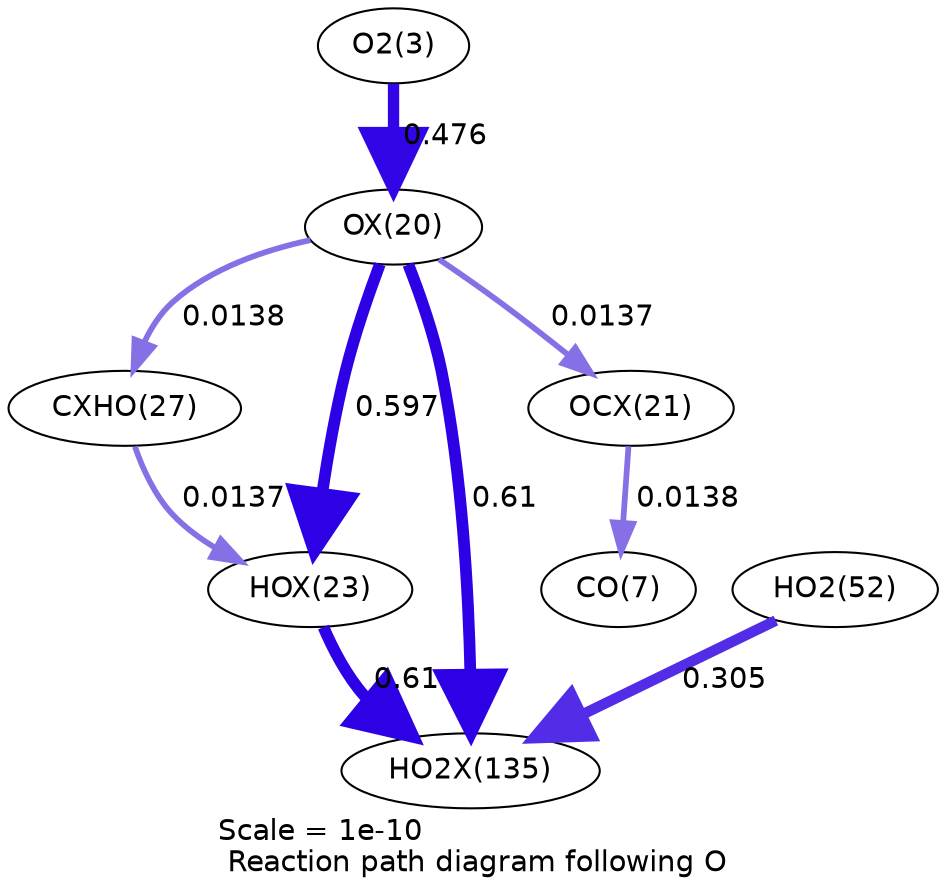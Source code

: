 digraph reaction_paths {
center=1;
s5 -> s28[fontname="Helvetica", penwidth=5.44, arrowsize=2.72, color="0.7, 0.976, 0.9"
, label=" 0.476"];
s28 -> s31[fontname="Helvetica", penwidth=5.61, arrowsize=2.81, color="0.7, 1.1, 0.9"
, label=" 0.597"];
s28 -> s46[fontname="Helvetica", penwidth=5.63, arrowsize=2.81, color="0.7, 1.11, 0.9"
, label=" 0.61"];
s28 -> s33[fontname="Helvetica", penwidth=2.77, arrowsize=1.38, color="0.7, 0.514, 0.9"
, label=" 0.0138"];
s28 -> s29[fontname="Helvetica", penwidth=2.76, arrowsize=1.38, color="0.7, 0.514, 0.9"
, label=" 0.0137"];
s31 -> s46[fontname="Helvetica", penwidth=5.63, arrowsize=2.81, color="0.7, 1.11, 0.9"
, label=" 0.61"];
s33 -> s31[fontname="Helvetica", penwidth=2.76, arrowsize=1.38, color="0.7, 0.514, 0.9"
, label=" 0.0137"];
s21 -> s46[fontname="Helvetica", penwidth=5.1, arrowsize=2.55, color="0.7, 0.805, 0.9"
, label=" 0.305"];
s29 -> s9[fontname="Helvetica", penwidth=2.77, arrowsize=1.38, color="0.7, 0.514, 0.9"
, label=" 0.0138"];
s5 [ fontname="Helvetica", label="O2(3)"];
s9 [ fontname="Helvetica", label="CO(7)"];
s21 [ fontname="Helvetica", label="HO2(52)"];
s28 [ fontname="Helvetica", label="OX(20)"];
s29 [ fontname="Helvetica", label="OCX(21)"];
s31 [ fontname="Helvetica", label="HOX(23)"];
s33 [ fontname="Helvetica", label="CXHO(27)"];
s46 [ fontname="Helvetica", label="HO2X(135)"];
 label = "Scale = 1e-10\l Reaction path diagram following O";
 fontname = "Helvetica";
}

